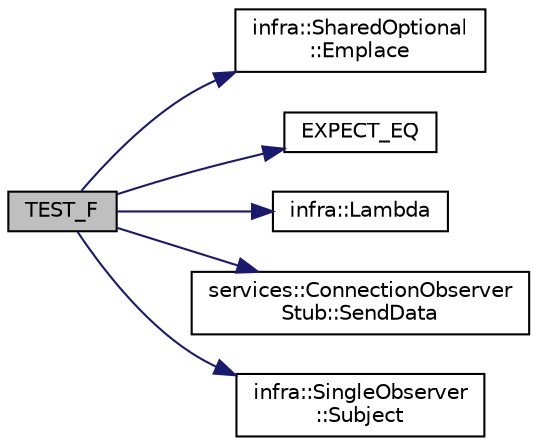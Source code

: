 digraph "TEST_F"
{
 // INTERACTIVE_SVG=YES
  edge [fontname="Helvetica",fontsize="10",labelfontname="Helvetica",labelfontsize="10"];
  node [fontname="Helvetica",fontsize="10",shape=record];
  rankdir="LR";
  Node13 [label="TEST_F",height=0.2,width=0.4,color="black", fillcolor="grey75", style="filled", fontcolor="black"];
  Node13 -> Node14 [color="midnightblue",fontsize="10",style="solid",fontname="Helvetica"];
  Node14 [label="infra::SharedOptional\l::Emplace",height=0.2,width=0.4,color="black", fillcolor="white", style="filled",URL="$d1/d7f/classinfra_1_1_shared_optional.html#a7bd5c6d18995168aea4b6e735ab3f440"];
  Node13 -> Node15 [color="midnightblue",fontsize="10",style="solid",fontname="Helvetica"];
  Node15 [label="EXPECT_EQ",height=0.2,width=0.4,color="black", fillcolor="white", style="filled",URL="$d6/def/_test_json_8cpp.html#a82745227e2f0a8edbb4ae630d88a8e86"];
  Node13 -> Node16 [color="midnightblue",fontsize="10",style="solid",fontname="Helvetica"];
  Node16 [label="infra::Lambda",height=0.2,width=0.4,color="black", fillcolor="white", style="filled",URL="$d0/de3/namespaceinfra.html#ad3c6bd8ed52c76540399aec31f6159d7"];
  Node13 -> Node17 [color="midnightblue",fontsize="10",style="solid",fontname="Helvetica"];
  Node17 [label="services::ConnectionObserver\lStub::SendData",height=0.2,width=0.4,color="black", fillcolor="white", style="filled",URL="$d9/de2/classservices_1_1_connection_observer_stub.html#aadebfc04599fc857afe9d095949b87c0"];
  Node13 -> Node18 [color="midnightblue",fontsize="10",style="solid",fontname="Helvetica"];
  Node18 [label="infra::SingleObserver\l::Subject",height=0.2,width=0.4,color="black", fillcolor="white", style="filled",URL="$dc/d4c/classinfra_1_1_single_observer.html#abb13c69cc61182baf350ff1736fa772e"];
}
